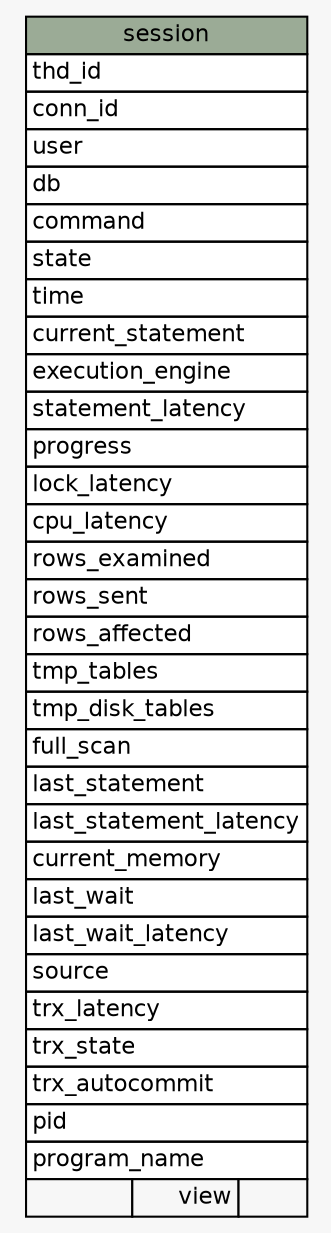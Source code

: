 // dot 12.1.0 on Linux 6.13.8-200.fc41.x86_64
// SchemaSpy rev 590
digraph "session" {
  graph [
    rankdir="RL"
    bgcolor="#f7f7f7"
    nodesep="0.18"
    ranksep="0.46"
    fontname="Helvetica"
    fontsize="11"
  ];
  node [
    fontname="Helvetica"
    fontsize="11"
    shape="plaintext"
  ];
  edge [
    arrowsize="0.8"
  ];
  "session" [
    label=<
    <TABLE BORDER="0" CELLBORDER="1" CELLSPACING="0" BGCOLOR="#ffffff">
      <TR><TD COLSPAN="3" BGCOLOR="#9bab96" ALIGN="CENTER">session</TD></TR>
      <TR><TD PORT="thd_id" COLSPAN="3" ALIGN="LEFT">thd_id</TD></TR>
      <TR><TD PORT="conn_id" COLSPAN="3" ALIGN="LEFT">conn_id</TD></TR>
      <TR><TD PORT="user" COLSPAN="3" ALIGN="LEFT">user</TD></TR>
      <TR><TD PORT="db" COLSPAN="3" ALIGN="LEFT">db</TD></TR>
      <TR><TD PORT="command" COLSPAN="3" ALIGN="LEFT">command</TD></TR>
      <TR><TD PORT="state" COLSPAN="3" ALIGN="LEFT">state</TD></TR>
      <TR><TD PORT="time" COLSPAN="3" ALIGN="LEFT">time</TD></TR>
      <TR><TD PORT="current_statement" COLSPAN="3" ALIGN="LEFT">current_statement</TD></TR>
      <TR><TD PORT="execution_engine" COLSPAN="3" ALIGN="LEFT">execution_engine</TD></TR>
      <TR><TD PORT="statement_latency" COLSPAN="3" ALIGN="LEFT">statement_latency</TD></TR>
      <TR><TD PORT="progress" COLSPAN="3" ALIGN="LEFT">progress</TD></TR>
      <TR><TD PORT="lock_latency" COLSPAN="3" ALIGN="LEFT">lock_latency</TD></TR>
      <TR><TD PORT="cpu_latency" COLSPAN="3" ALIGN="LEFT">cpu_latency</TD></TR>
      <TR><TD PORT="rows_examined" COLSPAN="3" ALIGN="LEFT">rows_examined</TD></TR>
      <TR><TD PORT="rows_sent" COLSPAN="3" ALIGN="LEFT">rows_sent</TD></TR>
      <TR><TD PORT="rows_affected" COLSPAN="3" ALIGN="LEFT">rows_affected</TD></TR>
      <TR><TD PORT="tmp_tables" COLSPAN="3" ALIGN="LEFT">tmp_tables</TD></TR>
      <TR><TD PORT="tmp_disk_tables" COLSPAN="3" ALIGN="LEFT">tmp_disk_tables</TD></TR>
      <TR><TD PORT="full_scan" COLSPAN="3" ALIGN="LEFT">full_scan</TD></TR>
      <TR><TD PORT="last_statement" COLSPAN="3" ALIGN="LEFT">last_statement</TD></TR>
      <TR><TD PORT="last_statement_latency" COLSPAN="3" ALIGN="LEFT">last_statement_latency</TD></TR>
      <TR><TD PORT="current_memory" COLSPAN="3" ALIGN="LEFT">current_memory</TD></TR>
      <TR><TD PORT="last_wait" COLSPAN="3" ALIGN="LEFT">last_wait</TD></TR>
      <TR><TD PORT="last_wait_latency" COLSPAN="3" ALIGN="LEFT">last_wait_latency</TD></TR>
      <TR><TD PORT="source" COLSPAN="3" ALIGN="LEFT">source</TD></TR>
      <TR><TD PORT="trx_latency" COLSPAN="3" ALIGN="LEFT">trx_latency</TD></TR>
      <TR><TD PORT="trx_state" COLSPAN="3" ALIGN="LEFT">trx_state</TD></TR>
      <TR><TD PORT="trx_autocommit" COLSPAN="3" ALIGN="LEFT">trx_autocommit</TD></TR>
      <TR><TD PORT="pid" COLSPAN="3" ALIGN="LEFT">pid</TD></TR>
      <TR><TD PORT="program_name" COLSPAN="3" ALIGN="LEFT">program_name</TD></TR>
      <TR><TD ALIGN="LEFT" BGCOLOR="#f7f7f7">  </TD><TD ALIGN="RIGHT" BGCOLOR="#f7f7f7">view</TD><TD ALIGN="RIGHT" BGCOLOR="#f7f7f7">  </TD></TR>
    </TABLE>>
    URL="tables/session.html"
    tooltip="session"
  ];
}
